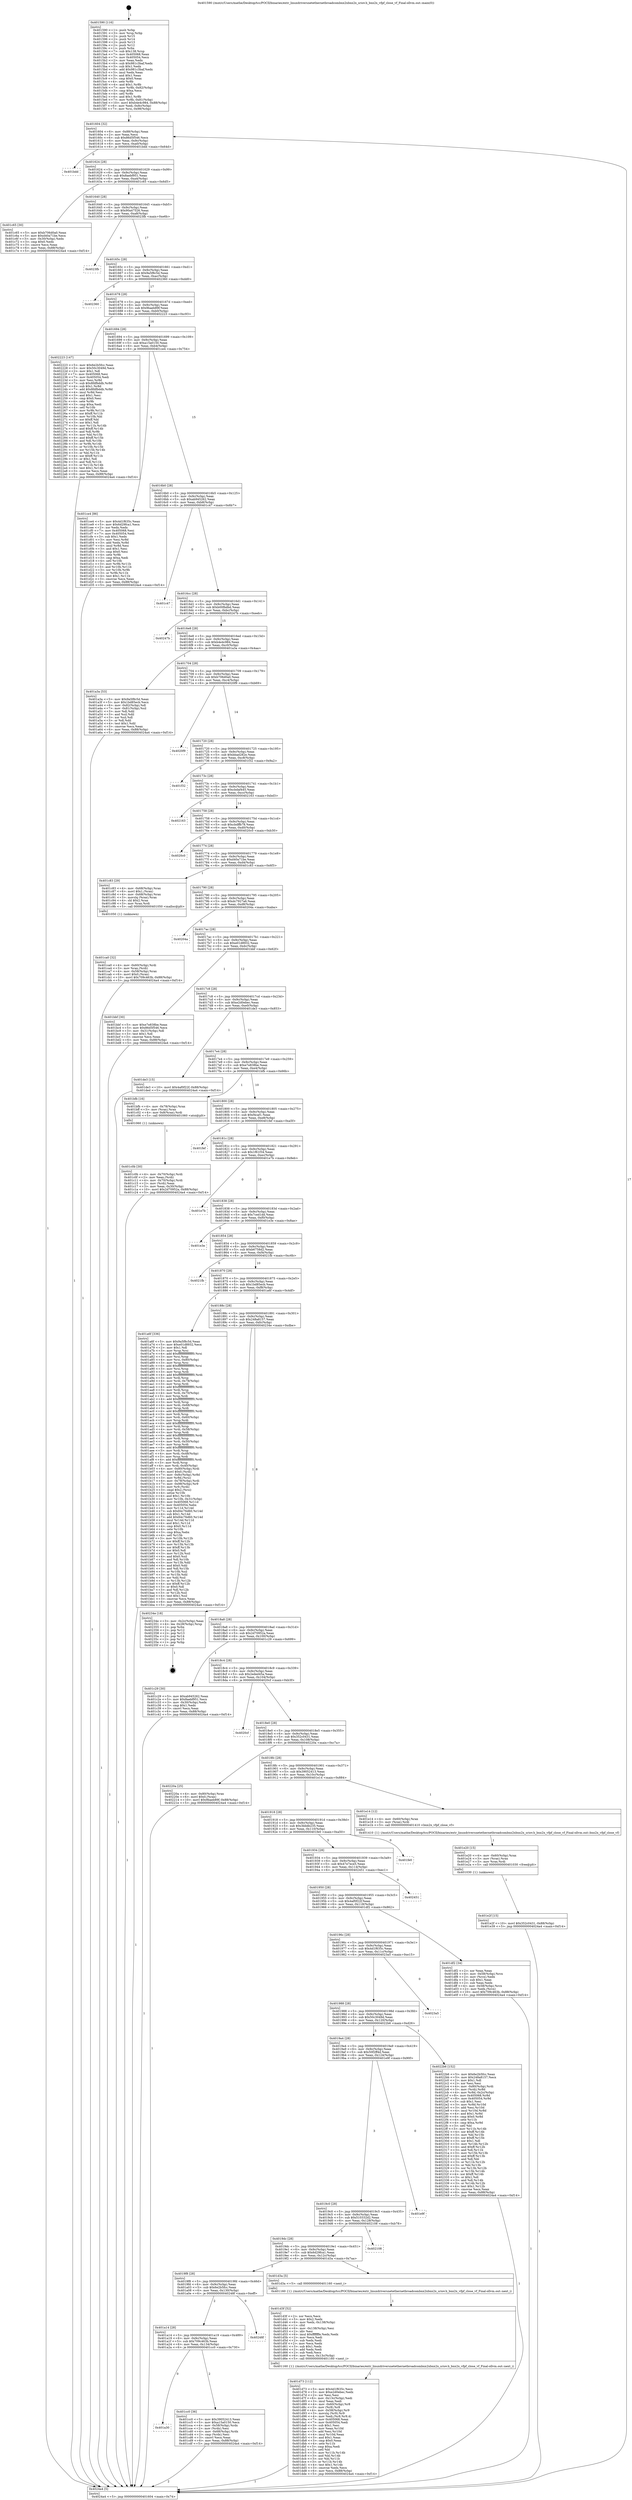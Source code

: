 digraph "0x401590" {
  label = "0x401590 (/mnt/c/Users/mathe/Desktop/tcc/POCII/binaries/extr_linuxdriversnetethernetbroadcombnx2xbnx2x_sriov.h_bnx2x_vfpf_close_vf_Final-ollvm.out::main(0))"
  labelloc = "t"
  node[shape=record]

  Entry [label="",width=0.3,height=0.3,shape=circle,fillcolor=black,style=filled]
  "0x401604" [label="{
     0x401604 [32]\l
     | [instrs]\l
     &nbsp;&nbsp;0x401604 \<+6\>: mov -0x88(%rbp),%eax\l
     &nbsp;&nbsp;0x40160a \<+2\>: mov %eax,%ecx\l
     &nbsp;&nbsp;0x40160c \<+6\>: sub $0x86d5f546,%ecx\l
     &nbsp;&nbsp;0x401612 \<+6\>: mov %eax,-0x9c(%rbp)\l
     &nbsp;&nbsp;0x401618 \<+6\>: mov %ecx,-0xa0(%rbp)\l
     &nbsp;&nbsp;0x40161e \<+6\>: je 0000000000401bdd \<main+0x64d\>\l
  }"]
  "0x401bdd" [label="{
     0x401bdd\l
  }", style=dashed]
  "0x401624" [label="{
     0x401624 [28]\l
     | [instrs]\l
     &nbsp;&nbsp;0x401624 \<+5\>: jmp 0000000000401629 \<main+0x99\>\l
     &nbsp;&nbsp;0x401629 \<+6\>: mov -0x9c(%rbp),%eax\l
     &nbsp;&nbsp;0x40162f \<+5\>: sub $0x8aebf951,%eax\l
     &nbsp;&nbsp;0x401634 \<+6\>: mov %eax,-0xa4(%rbp)\l
     &nbsp;&nbsp;0x40163a \<+6\>: je 0000000000401c65 \<main+0x6d5\>\l
  }"]
  Exit [label="",width=0.3,height=0.3,shape=circle,fillcolor=black,style=filled,peripheries=2]
  "0x401c65" [label="{
     0x401c65 [30]\l
     | [instrs]\l
     &nbsp;&nbsp;0x401c65 \<+5\>: mov $0xb706d0a0,%eax\l
     &nbsp;&nbsp;0x401c6a \<+5\>: mov $0xd40a71be,%ecx\l
     &nbsp;&nbsp;0x401c6f \<+3\>: mov -0x30(%rbp),%edx\l
     &nbsp;&nbsp;0x401c72 \<+3\>: cmp $0x0,%edx\l
     &nbsp;&nbsp;0x401c75 \<+3\>: cmove %ecx,%eax\l
     &nbsp;&nbsp;0x401c78 \<+6\>: mov %eax,-0x88(%rbp)\l
     &nbsp;&nbsp;0x401c7e \<+5\>: jmp 00000000004024a4 \<main+0xf14\>\l
  }"]
  "0x401640" [label="{
     0x401640 [28]\l
     | [instrs]\l
     &nbsp;&nbsp;0x401640 \<+5\>: jmp 0000000000401645 \<main+0xb5\>\l
     &nbsp;&nbsp;0x401645 \<+6\>: mov -0x9c(%rbp),%eax\l
     &nbsp;&nbsp;0x40164b \<+5\>: sub $0x90a47526,%eax\l
     &nbsp;&nbsp;0x401650 \<+6\>: mov %eax,-0xa8(%rbp)\l
     &nbsp;&nbsp;0x401656 \<+6\>: je 00000000004023fb \<main+0xe6b\>\l
  }"]
  "0x401e2f" [label="{
     0x401e2f [15]\l
     | [instrs]\l
     &nbsp;&nbsp;0x401e2f \<+10\>: movl $0x352c0431,-0x88(%rbp)\l
     &nbsp;&nbsp;0x401e39 \<+5\>: jmp 00000000004024a4 \<main+0xf14\>\l
  }"]
  "0x4023fb" [label="{
     0x4023fb\l
  }", style=dashed]
  "0x40165c" [label="{
     0x40165c [28]\l
     | [instrs]\l
     &nbsp;&nbsp;0x40165c \<+5\>: jmp 0000000000401661 \<main+0xd1\>\l
     &nbsp;&nbsp;0x401661 \<+6\>: mov -0x9c(%rbp),%eax\l
     &nbsp;&nbsp;0x401667 \<+5\>: sub $0x9a5f8c5d,%eax\l
     &nbsp;&nbsp;0x40166c \<+6\>: mov %eax,-0xac(%rbp)\l
     &nbsp;&nbsp;0x401672 \<+6\>: je 0000000000402360 \<main+0xdd0\>\l
  }"]
  "0x401e20" [label="{
     0x401e20 [15]\l
     | [instrs]\l
     &nbsp;&nbsp;0x401e20 \<+4\>: mov -0x60(%rbp),%rax\l
     &nbsp;&nbsp;0x401e24 \<+3\>: mov (%rax),%rax\l
     &nbsp;&nbsp;0x401e27 \<+3\>: mov %rax,%rdi\l
     &nbsp;&nbsp;0x401e2a \<+5\>: call 0000000000401030 \<free@plt\>\l
     | [calls]\l
     &nbsp;&nbsp;0x401030 \{1\} (unknown)\l
  }"]
  "0x402360" [label="{
     0x402360\l
  }", style=dashed]
  "0x401678" [label="{
     0x401678 [28]\l
     | [instrs]\l
     &nbsp;&nbsp;0x401678 \<+5\>: jmp 000000000040167d \<main+0xed\>\l
     &nbsp;&nbsp;0x40167d \<+6\>: mov -0x9c(%rbp),%eax\l
     &nbsp;&nbsp;0x401683 \<+5\>: sub $0x9baeb89f,%eax\l
     &nbsp;&nbsp;0x401688 \<+6\>: mov %eax,-0xb0(%rbp)\l
     &nbsp;&nbsp;0x40168e \<+6\>: je 0000000000402223 \<main+0xc93\>\l
  }"]
  "0x401d73" [label="{
     0x401d73 [112]\l
     | [instrs]\l
     &nbsp;&nbsp;0x401d73 \<+5\>: mov $0x4d1f635c,%ecx\l
     &nbsp;&nbsp;0x401d78 \<+5\>: mov $0xe2d0ebec,%edx\l
     &nbsp;&nbsp;0x401d7d \<+2\>: xor %esi,%esi\l
     &nbsp;&nbsp;0x401d7f \<+6\>: mov -0x13c(%rbp),%edi\l
     &nbsp;&nbsp;0x401d85 \<+3\>: imul %eax,%edi\l
     &nbsp;&nbsp;0x401d88 \<+4\>: mov -0x60(%rbp),%r8\l
     &nbsp;&nbsp;0x401d8c \<+3\>: mov (%r8),%r8\l
     &nbsp;&nbsp;0x401d8f \<+4\>: mov -0x58(%rbp),%r9\l
     &nbsp;&nbsp;0x401d93 \<+3\>: movslq (%r9),%r9\l
     &nbsp;&nbsp;0x401d96 \<+4\>: mov %edi,(%r8,%r9,4)\l
     &nbsp;&nbsp;0x401d9a \<+7\>: mov 0x405068,%eax\l
     &nbsp;&nbsp;0x401da1 \<+7\>: mov 0x405054,%edi\l
     &nbsp;&nbsp;0x401da8 \<+3\>: sub $0x1,%esi\l
     &nbsp;&nbsp;0x401dab \<+3\>: mov %eax,%r10d\l
     &nbsp;&nbsp;0x401dae \<+3\>: add %esi,%r10d\l
     &nbsp;&nbsp;0x401db1 \<+4\>: imul %r10d,%eax\l
     &nbsp;&nbsp;0x401db5 \<+3\>: and $0x1,%eax\l
     &nbsp;&nbsp;0x401db8 \<+3\>: cmp $0x0,%eax\l
     &nbsp;&nbsp;0x401dbb \<+4\>: sete %r11b\l
     &nbsp;&nbsp;0x401dbf \<+3\>: cmp $0xa,%edi\l
     &nbsp;&nbsp;0x401dc2 \<+3\>: setl %bl\l
     &nbsp;&nbsp;0x401dc5 \<+3\>: mov %r11b,%r14b\l
     &nbsp;&nbsp;0x401dc8 \<+3\>: and %bl,%r14b\l
     &nbsp;&nbsp;0x401dcb \<+3\>: xor %bl,%r11b\l
     &nbsp;&nbsp;0x401dce \<+3\>: or %r11b,%r14b\l
     &nbsp;&nbsp;0x401dd1 \<+4\>: test $0x1,%r14b\l
     &nbsp;&nbsp;0x401dd5 \<+3\>: cmovne %edx,%ecx\l
     &nbsp;&nbsp;0x401dd8 \<+6\>: mov %ecx,-0x88(%rbp)\l
     &nbsp;&nbsp;0x401dde \<+5\>: jmp 00000000004024a4 \<main+0xf14\>\l
  }"]
  "0x402223" [label="{
     0x402223 [147]\l
     | [instrs]\l
     &nbsp;&nbsp;0x402223 \<+5\>: mov $0x6e2b5fcc,%eax\l
     &nbsp;&nbsp;0x402228 \<+5\>: mov $0x50c3049d,%ecx\l
     &nbsp;&nbsp;0x40222d \<+2\>: mov $0x1,%dl\l
     &nbsp;&nbsp;0x40222f \<+7\>: mov 0x405068,%esi\l
     &nbsp;&nbsp;0x402236 \<+7\>: mov 0x405054,%edi\l
     &nbsp;&nbsp;0x40223d \<+3\>: mov %esi,%r8d\l
     &nbsp;&nbsp;0x402240 \<+7\>: sub $0x8fdfbddb,%r8d\l
     &nbsp;&nbsp;0x402247 \<+4\>: sub $0x1,%r8d\l
     &nbsp;&nbsp;0x40224b \<+7\>: add $0x8fdfbddb,%r8d\l
     &nbsp;&nbsp;0x402252 \<+4\>: imul %r8d,%esi\l
     &nbsp;&nbsp;0x402256 \<+3\>: and $0x1,%esi\l
     &nbsp;&nbsp;0x402259 \<+3\>: cmp $0x0,%esi\l
     &nbsp;&nbsp;0x40225c \<+4\>: sete %r9b\l
     &nbsp;&nbsp;0x402260 \<+3\>: cmp $0xa,%edi\l
     &nbsp;&nbsp;0x402263 \<+4\>: setl %r10b\l
     &nbsp;&nbsp;0x402267 \<+3\>: mov %r9b,%r11b\l
     &nbsp;&nbsp;0x40226a \<+4\>: xor $0xff,%r11b\l
     &nbsp;&nbsp;0x40226e \<+3\>: mov %r10b,%bl\l
     &nbsp;&nbsp;0x402271 \<+3\>: xor $0xff,%bl\l
     &nbsp;&nbsp;0x402274 \<+3\>: xor $0x1,%dl\l
     &nbsp;&nbsp;0x402277 \<+3\>: mov %r11b,%r14b\l
     &nbsp;&nbsp;0x40227a \<+4\>: and $0xff,%r14b\l
     &nbsp;&nbsp;0x40227e \<+3\>: and %dl,%r9b\l
     &nbsp;&nbsp;0x402281 \<+3\>: mov %bl,%r15b\l
     &nbsp;&nbsp;0x402284 \<+4\>: and $0xff,%r15b\l
     &nbsp;&nbsp;0x402288 \<+3\>: and %dl,%r10b\l
     &nbsp;&nbsp;0x40228b \<+3\>: or %r9b,%r14b\l
     &nbsp;&nbsp;0x40228e \<+3\>: or %r10b,%r15b\l
     &nbsp;&nbsp;0x402291 \<+3\>: xor %r15b,%r14b\l
     &nbsp;&nbsp;0x402294 \<+3\>: or %bl,%r11b\l
     &nbsp;&nbsp;0x402297 \<+4\>: xor $0xff,%r11b\l
     &nbsp;&nbsp;0x40229b \<+3\>: or $0x1,%dl\l
     &nbsp;&nbsp;0x40229e \<+3\>: and %dl,%r11b\l
     &nbsp;&nbsp;0x4022a1 \<+3\>: or %r11b,%r14b\l
     &nbsp;&nbsp;0x4022a4 \<+4\>: test $0x1,%r14b\l
     &nbsp;&nbsp;0x4022a8 \<+3\>: cmovne %ecx,%eax\l
     &nbsp;&nbsp;0x4022ab \<+6\>: mov %eax,-0x88(%rbp)\l
     &nbsp;&nbsp;0x4022b1 \<+5\>: jmp 00000000004024a4 \<main+0xf14\>\l
  }"]
  "0x401694" [label="{
     0x401694 [28]\l
     | [instrs]\l
     &nbsp;&nbsp;0x401694 \<+5\>: jmp 0000000000401699 \<main+0x109\>\l
     &nbsp;&nbsp;0x401699 \<+6\>: mov -0x9c(%rbp),%eax\l
     &nbsp;&nbsp;0x40169f \<+5\>: sub $0xa15a0150,%eax\l
     &nbsp;&nbsp;0x4016a4 \<+6\>: mov %eax,-0xb4(%rbp)\l
     &nbsp;&nbsp;0x4016aa \<+6\>: je 0000000000401ce4 \<main+0x754\>\l
  }"]
  "0x401d3f" [label="{
     0x401d3f [52]\l
     | [instrs]\l
     &nbsp;&nbsp;0x401d3f \<+2\>: xor %ecx,%ecx\l
     &nbsp;&nbsp;0x401d41 \<+5\>: mov $0x2,%edx\l
     &nbsp;&nbsp;0x401d46 \<+6\>: mov %edx,-0x138(%rbp)\l
     &nbsp;&nbsp;0x401d4c \<+1\>: cltd\l
     &nbsp;&nbsp;0x401d4d \<+6\>: mov -0x138(%rbp),%esi\l
     &nbsp;&nbsp;0x401d53 \<+2\>: idiv %esi\l
     &nbsp;&nbsp;0x401d55 \<+6\>: imul $0xfffffffe,%edx,%edx\l
     &nbsp;&nbsp;0x401d5b \<+2\>: mov %ecx,%edi\l
     &nbsp;&nbsp;0x401d5d \<+2\>: sub %edx,%edi\l
     &nbsp;&nbsp;0x401d5f \<+2\>: mov %ecx,%edx\l
     &nbsp;&nbsp;0x401d61 \<+3\>: sub $0x1,%edx\l
     &nbsp;&nbsp;0x401d64 \<+2\>: add %edx,%edi\l
     &nbsp;&nbsp;0x401d66 \<+2\>: sub %edi,%ecx\l
     &nbsp;&nbsp;0x401d68 \<+6\>: mov %ecx,-0x13c(%rbp)\l
     &nbsp;&nbsp;0x401d6e \<+5\>: call 0000000000401160 \<next_i\>\l
     | [calls]\l
     &nbsp;&nbsp;0x401160 \{1\} (/mnt/c/Users/mathe/Desktop/tcc/POCII/binaries/extr_linuxdriversnetethernetbroadcombnx2xbnx2x_sriov.h_bnx2x_vfpf_close_vf_Final-ollvm.out::next_i)\l
  }"]
  "0x401ce4" [label="{
     0x401ce4 [86]\l
     | [instrs]\l
     &nbsp;&nbsp;0x401ce4 \<+5\>: mov $0x4d1f635c,%eax\l
     &nbsp;&nbsp;0x401ce9 \<+5\>: mov $0x6d29fca1,%ecx\l
     &nbsp;&nbsp;0x401cee \<+2\>: xor %edx,%edx\l
     &nbsp;&nbsp;0x401cf0 \<+7\>: mov 0x405068,%esi\l
     &nbsp;&nbsp;0x401cf7 \<+7\>: mov 0x405054,%edi\l
     &nbsp;&nbsp;0x401cfe \<+3\>: sub $0x1,%edx\l
     &nbsp;&nbsp;0x401d01 \<+3\>: mov %esi,%r8d\l
     &nbsp;&nbsp;0x401d04 \<+3\>: add %edx,%r8d\l
     &nbsp;&nbsp;0x401d07 \<+4\>: imul %r8d,%esi\l
     &nbsp;&nbsp;0x401d0b \<+3\>: and $0x1,%esi\l
     &nbsp;&nbsp;0x401d0e \<+3\>: cmp $0x0,%esi\l
     &nbsp;&nbsp;0x401d11 \<+4\>: sete %r9b\l
     &nbsp;&nbsp;0x401d15 \<+3\>: cmp $0xa,%edi\l
     &nbsp;&nbsp;0x401d18 \<+4\>: setl %r10b\l
     &nbsp;&nbsp;0x401d1c \<+3\>: mov %r9b,%r11b\l
     &nbsp;&nbsp;0x401d1f \<+3\>: and %r10b,%r11b\l
     &nbsp;&nbsp;0x401d22 \<+3\>: xor %r10b,%r9b\l
     &nbsp;&nbsp;0x401d25 \<+3\>: or %r9b,%r11b\l
     &nbsp;&nbsp;0x401d28 \<+4\>: test $0x1,%r11b\l
     &nbsp;&nbsp;0x401d2c \<+3\>: cmovne %ecx,%eax\l
     &nbsp;&nbsp;0x401d2f \<+6\>: mov %eax,-0x88(%rbp)\l
     &nbsp;&nbsp;0x401d35 \<+5\>: jmp 00000000004024a4 \<main+0xf14\>\l
  }"]
  "0x4016b0" [label="{
     0x4016b0 [28]\l
     | [instrs]\l
     &nbsp;&nbsp;0x4016b0 \<+5\>: jmp 00000000004016b5 \<main+0x125\>\l
     &nbsp;&nbsp;0x4016b5 \<+6\>: mov -0x9c(%rbp),%eax\l
     &nbsp;&nbsp;0x4016bb \<+5\>: sub $0xab945262,%eax\l
     &nbsp;&nbsp;0x4016c0 \<+6\>: mov %eax,-0xb8(%rbp)\l
     &nbsp;&nbsp;0x4016c6 \<+6\>: je 0000000000401c47 \<main+0x6b7\>\l
  }"]
  "0x401a30" [label="{
     0x401a30\l
  }", style=dashed]
  "0x401c47" [label="{
     0x401c47\l
  }", style=dashed]
  "0x4016cc" [label="{
     0x4016cc [28]\l
     | [instrs]\l
     &nbsp;&nbsp;0x4016cc \<+5\>: jmp 00000000004016d1 \<main+0x141\>\l
     &nbsp;&nbsp;0x4016d1 \<+6\>: mov -0x9c(%rbp),%eax\l
     &nbsp;&nbsp;0x4016d7 \<+5\>: sub $0xb00fbdbd,%eax\l
     &nbsp;&nbsp;0x4016dc \<+6\>: mov %eax,-0xbc(%rbp)\l
     &nbsp;&nbsp;0x4016e2 \<+6\>: je 000000000040247b \<main+0xeeb\>\l
  }"]
  "0x401cc0" [label="{
     0x401cc0 [36]\l
     | [instrs]\l
     &nbsp;&nbsp;0x401cc0 \<+5\>: mov $0x39052413,%eax\l
     &nbsp;&nbsp;0x401cc5 \<+5\>: mov $0xa15a0150,%ecx\l
     &nbsp;&nbsp;0x401cca \<+4\>: mov -0x58(%rbp),%rdx\l
     &nbsp;&nbsp;0x401cce \<+2\>: mov (%rdx),%esi\l
     &nbsp;&nbsp;0x401cd0 \<+4\>: mov -0x68(%rbp),%rdx\l
     &nbsp;&nbsp;0x401cd4 \<+2\>: cmp (%rdx),%esi\l
     &nbsp;&nbsp;0x401cd6 \<+3\>: cmovl %ecx,%eax\l
     &nbsp;&nbsp;0x401cd9 \<+6\>: mov %eax,-0x88(%rbp)\l
     &nbsp;&nbsp;0x401cdf \<+5\>: jmp 00000000004024a4 \<main+0xf14\>\l
  }"]
  "0x40247b" [label="{
     0x40247b\l
  }", style=dashed]
  "0x4016e8" [label="{
     0x4016e8 [28]\l
     | [instrs]\l
     &nbsp;&nbsp;0x4016e8 \<+5\>: jmp 00000000004016ed \<main+0x15d\>\l
     &nbsp;&nbsp;0x4016ed \<+6\>: mov -0x9c(%rbp),%eax\l
     &nbsp;&nbsp;0x4016f3 \<+5\>: sub $0xb4e4c984,%eax\l
     &nbsp;&nbsp;0x4016f8 \<+6\>: mov %eax,-0xc0(%rbp)\l
     &nbsp;&nbsp;0x4016fe \<+6\>: je 0000000000401a3a \<main+0x4aa\>\l
  }"]
  "0x401a14" [label="{
     0x401a14 [28]\l
     | [instrs]\l
     &nbsp;&nbsp;0x401a14 \<+5\>: jmp 0000000000401a19 \<main+0x489\>\l
     &nbsp;&nbsp;0x401a19 \<+6\>: mov -0x9c(%rbp),%eax\l
     &nbsp;&nbsp;0x401a1f \<+5\>: sub $0x709c463b,%eax\l
     &nbsp;&nbsp;0x401a24 \<+6\>: mov %eax,-0x134(%rbp)\l
     &nbsp;&nbsp;0x401a2a \<+6\>: je 0000000000401cc0 \<main+0x730\>\l
  }"]
  "0x401a3a" [label="{
     0x401a3a [53]\l
     | [instrs]\l
     &nbsp;&nbsp;0x401a3a \<+5\>: mov $0x9a5f8c5d,%eax\l
     &nbsp;&nbsp;0x401a3f \<+5\>: mov $0x1bd85ecb,%ecx\l
     &nbsp;&nbsp;0x401a44 \<+6\>: mov -0x82(%rbp),%dl\l
     &nbsp;&nbsp;0x401a4a \<+7\>: mov -0x81(%rbp),%sil\l
     &nbsp;&nbsp;0x401a51 \<+3\>: mov %dl,%dil\l
     &nbsp;&nbsp;0x401a54 \<+3\>: and %sil,%dil\l
     &nbsp;&nbsp;0x401a57 \<+3\>: xor %sil,%dl\l
     &nbsp;&nbsp;0x401a5a \<+3\>: or %dl,%dil\l
     &nbsp;&nbsp;0x401a5d \<+4\>: test $0x1,%dil\l
     &nbsp;&nbsp;0x401a61 \<+3\>: cmovne %ecx,%eax\l
     &nbsp;&nbsp;0x401a64 \<+6\>: mov %eax,-0x88(%rbp)\l
     &nbsp;&nbsp;0x401a6a \<+5\>: jmp 00000000004024a4 \<main+0xf14\>\l
  }"]
  "0x401704" [label="{
     0x401704 [28]\l
     | [instrs]\l
     &nbsp;&nbsp;0x401704 \<+5\>: jmp 0000000000401709 \<main+0x179\>\l
     &nbsp;&nbsp;0x401709 \<+6\>: mov -0x9c(%rbp),%eax\l
     &nbsp;&nbsp;0x40170f \<+5\>: sub $0xb706d0a0,%eax\l
     &nbsp;&nbsp;0x401714 \<+6\>: mov %eax,-0xc4(%rbp)\l
     &nbsp;&nbsp;0x40171a \<+6\>: je 00000000004020f9 \<main+0xb69\>\l
  }"]
  "0x4024a4" [label="{
     0x4024a4 [5]\l
     | [instrs]\l
     &nbsp;&nbsp;0x4024a4 \<+5\>: jmp 0000000000401604 \<main+0x74\>\l
  }"]
  "0x401590" [label="{
     0x401590 [116]\l
     | [instrs]\l
     &nbsp;&nbsp;0x401590 \<+1\>: push %rbp\l
     &nbsp;&nbsp;0x401591 \<+3\>: mov %rsp,%rbp\l
     &nbsp;&nbsp;0x401594 \<+2\>: push %r15\l
     &nbsp;&nbsp;0x401596 \<+2\>: push %r14\l
     &nbsp;&nbsp;0x401598 \<+2\>: push %r13\l
     &nbsp;&nbsp;0x40159a \<+2\>: push %r12\l
     &nbsp;&nbsp;0x40159c \<+1\>: push %rbx\l
     &nbsp;&nbsp;0x40159d \<+7\>: sub $0x138,%rsp\l
     &nbsp;&nbsp;0x4015a4 \<+7\>: mov 0x405068,%eax\l
     &nbsp;&nbsp;0x4015ab \<+7\>: mov 0x405054,%ecx\l
     &nbsp;&nbsp;0x4015b2 \<+2\>: mov %eax,%edx\l
     &nbsp;&nbsp;0x4015b4 \<+6\>: sub $0x981c3baf,%edx\l
     &nbsp;&nbsp;0x4015ba \<+3\>: sub $0x1,%edx\l
     &nbsp;&nbsp;0x4015bd \<+6\>: add $0x981c3baf,%edx\l
     &nbsp;&nbsp;0x4015c3 \<+3\>: imul %edx,%eax\l
     &nbsp;&nbsp;0x4015c6 \<+3\>: and $0x1,%eax\l
     &nbsp;&nbsp;0x4015c9 \<+3\>: cmp $0x0,%eax\l
     &nbsp;&nbsp;0x4015cc \<+4\>: sete %r8b\l
     &nbsp;&nbsp;0x4015d0 \<+4\>: and $0x1,%r8b\l
     &nbsp;&nbsp;0x4015d4 \<+7\>: mov %r8b,-0x82(%rbp)\l
     &nbsp;&nbsp;0x4015db \<+3\>: cmp $0xa,%ecx\l
     &nbsp;&nbsp;0x4015de \<+4\>: setl %r8b\l
     &nbsp;&nbsp;0x4015e2 \<+4\>: and $0x1,%r8b\l
     &nbsp;&nbsp;0x4015e6 \<+7\>: mov %r8b,-0x81(%rbp)\l
     &nbsp;&nbsp;0x4015ed \<+10\>: movl $0xb4e4c984,-0x88(%rbp)\l
     &nbsp;&nbsp;0x4015f7 \<+6\>: mov %edi,-0x8c(%rbp)\l
     &nbsp;&nbsp;0x4015fd \<+7\>: mov %rsi,-0x98(%rbp)\l
  }"]
  "0x40248f" [label="{
     0x40248f\l
  }", style=dashed]
  "0x4020f9" [label="{
     0x4020f9\l
  }", style=dashed]
  "0x401720" [label="{
     0x401720 [28]\l
     | [instrs]\l
     &nbsp;&nbsp;0x401720 \<+5\>: jmp 0000000000401725 \<main+0x195\>\l
     &nbsp;&nbsp;0x401725 \<+6\>: mov -0x9c(%rbp),%eax\l
     &nbsp;&nbsp;0x40172b \<+5\>: sub $0xbbad282e,%eax\l
     &nbsp;&nbsp;0x401730 \<+6\>: mov %eax,-0xc8(%rbp)\l
     &nbsp;&nbsp;0x401736 \<+6\>: je 0000000000401f32 \<main+0x9a2\>\l
  }"]
  "0x4019f8" [label="{
     0x4019f8 [28]\l
     | [instrs]\l
     &nbsp;&nbsp;0x4019f8 \<+5\>: jmp 00000000004019fd \<main+0x46d\>\l
     &nbsp;&nbsp;0x4019fd \<+6\>: mov -0x9c(%rbp),%eax\l
     &nbsp;&nbsp;0x401a03 \<+5\>: sub $0x6e2b5fcc,%eax\l
     &nbsp;&nbsp;0x401a08 \<+6\>: mov %eax,-0x130(%rbp)\l
     &nbsp;&nbsp;0x401a0e \<+6\>: je 000000000040248f \<main+0xeff\>\l
  }"]
  "0x401f32" [label="{
     0x401f32\l
  }", style=dashed]
  "0x40173c" [label="{
     0x40173c [28]\l
     | [instrs]\l
     &nbsp;&nbsp;0x40173c \<+5\>: jmp 0000000000401741 \<main+0x1b1\>\l
     &nbsp;&nbsp;0x401741 \<+6\>: mov -0x9c(%rbp),%eax\l
     &nbsp;&nbsp;0x401747 \<+5\>: sub $0xcbdaf445,%eax\l
     &nbsp;&nbsp;0x40174c \<+6\>: mov %eax,-0xcc(%rbp)\l
     &nbsp;&nbsp;0x401752 \<+6\>: je 0000000000402163 \<main+0xbd3\>\l
  }"]
  "0x401d3a" [label="{
     0x401d3a [5]\l
     | [instrs]\l
     &nbsp;&nbsp;0x401d3a \<+5\>: call 0000000000401160 \<next_i\>\l
     | [calls]\l
     &nbsp;&nbsp;0x401160 \{1\} (/mnt/c/Users/mathe/Desktop/tcc/POCII/binaries/extr_linuxdriversnetethernetbroadcombnx2xbnx2x_sriov.h_bnx2x_vfpf_close_vf_Final-ollvm.out::next_i)\l
  }"]
  "0x402163" [label="{
     0x402163\l
  }", style=dashed]
  "0x401758" [label="{
     0x401758 [28]\l
     | [instrs]\l
     &nbsp;&nbsp;0x401758 \<+5\>: jmp 000000000040175d \<main+0x1cd\>\l
     &nbsp;&nbsp;0x40175d \<+6\>: mov -0x9c(%rbp),%eax\l
     &nbsp;&nbsp;0x401763 \<+5\>: sub $0xcbdffb78,%eax\l
     &nbsp;&nbsp;0x401768 \<+6\>: mov %eax,-0xd0(%rbp)\l
     &nbsp;&nbsp;0x40176e \<+6\>: je 00000000004020c0 \<main+0xb30\>\l
  }"]
  "0x4019dc" [label="{
     0x4019dc [28]\l
     | [instrs]\l
     &nbsp;&nbsp;0x4019dc \<+5\>: jmp 00000000004019e1 \<main+0x451\>\l
     &nbsp;&nbsp;0x4019e1 \<+6\>: mov -0x9c(%rbp),%eax\l
     &nbsp;&nbsp;0x4019e7 \<+5\>: sub $0x6d29fca1,%eax\l
     &nbsp;&nbsp;0x4019ec \<+6\>: mov %eax,-0x12c(%rbp)\l
     &nbsp;&nbsp;0x4019f2 \<+6\>: je 0000000000401d3a \<main+0x7aa\>\l
  }"]
  "0x4020c0" [label="{
     0x4020c0\l
  }", style=dashed]
  "0x401774" [label="{
     0x401774 [28]\l
     | [instrs]\l
     &nbsp;&nbsp;0x401774 \<+5\>: jmp 0000000000401779 \<main+0x1e9\>\l
     &nbsp;&nbsp;0x401779 \<+6\>: mov -0x9c(%rbp),%eax\l
     &nbsp;&nbsp;0x40177f \<+5\>: sub $0xd40a71be,%eax\l
     &nbsp;&nbsp;0x401784 \<+6\>: mov %eax,-0xd4(%rbp)\l
     &nbsp;&nbsp;0x40178a \<+6\>: je 0000000000401c83 \<main+0x6f3\>\l
  }"]
  "0x402108" [label="{
     0x402108\l
  }", style=dashed]
  "0x401c83" [label="{
     0x401c83 [29]\l
     | [instrs]\l
     &nbsp;&nbsp;0x401c83 \<+4\>: mov -0x68(%rbp),%rax\l
     &nbsp;&nbsp;0x401c87 \<+6\>: movl $0x1,(%rax)\l
     &nbsp;&nbsp;0x401c8d \<+4\>: mov -0x68(%rbp),%rax\l
     &nbsp;&nbsp;0x401c91 \<+3\>: movslq (%rax),%rax\l
     &nbsp;&nbsp;0x401c94 \<+4\>: shl $0x2,%rax\l
     &nbsp;&nbsp;0x401c98 \<+3\>: mov %rax,%rdi\l
     &nbsp;&nbsp;0x401c9b \<+5\>: call 0000000000401050 \<malloc@plt\>\l
     | [calls]\l
     &nbsp;&nbsp;0x401050 \{1\} (unknown)\l
  }"]
  "0x401790" [label="{
     0x401790 [28]\l
     | [instrs]\l
     &nbsp;&nbsp;0x401790 \<+5\>: jmp 0000000000401795 \<main+0x205\>\l
     &nbsp;&nbsp;0x401795 \<+6\>: mov -0x9c(%rbp),%eax\l
     &nbsp;&nbsp;0x40179b \<+5\>: sub $0xdc7927a6,%eax\l
     &nbsp;&nbsp;0x4017a0 \<+6\>: mov %eax,-0xd8(%rbp)\l
     &nbsp;&nbsp;0x4017a6 \<+6\>: je 000000000040204a \<main+0xaba\>\l
  }"]
  "0x4019c0" [label="{
     0x4019c0 [28]\l
     | [instrs]\l
     &nbsp;&nbsp;0x4019c0 \<+5\>: jmp 00000000004019c5 \<main+0x435\>\l
     &nbsp;&nbsp;0x4019c5 \<+6\>: mov -0x9c(%rbp),%eax\l
     &nbsp;&nbsp;0x4019cb \<+5\>: sub $0x510332d2,%eax\l
     &nbsp;&nbsp;0x4019d0 \<+6\>: mov %eax,-0x128(%rbp)\l
     &nbsp;&nbsp;0x4019d6 \<+6\>: je 0000000000402108 \<main+0xb78\>\l
  }"]
  "0x40204a" [label="{
     0x40204a\l
  }", style=dashed]
  "0x4017ac" [label="{
     0x4017ac [28]\l
     | [instrs]\l
     &nbsp;&nbsp;0x4017ac \<+5\>: jmp 00000000004017b1 \<main+0x221\>\l
     &nbsp;&nbsp;0x4017b1 \<+6\>: mov -0x9c(%rbp),%eax\l
     &nbsp;&nbsp;0x4017b7 \<+5\>: sub $0xe01d8932,%eax\l
     &nbsp;&nbsp;0x4017bc \<+6\>: mov %eax,-0xdc(%rbp)\l
     &nbsp;&nbsp;0x4017c2 \<+6\>: je 0000000000401bbf \<main+0x62f\>\l
  }"]
  "0x401e9f" [label="{
     0x401e9f\l
  }", style=dashed]
  "0x401bbf" [label="{
     0x401bbf [30]\l
     | [instrs]\l
     &nbsp;&nbsp;0x401bbf \<+5\>: mov $0xe7e838be,%eax\l
     &nbsp;&nbsp;0x401bc4 \<+5\>: mov $0x86d5f546,%ecx\l
     &nbsp;&nbsp;0x401bc9 \<+3\>: mov -0x31(%rbp),%dl\l
     &nbsp;&nbsp;0x401bcc \<+3\>: test $0x1,%dl\l
     &nbsp;&nbsp;0x401bcf \<+3\>: cmovne %ecx,%eax\l
     &nbsp;&nbsp;0x401bd2 \<+6\>: mov %eax,-0x88(%rbp)\l
     &nbsp;&nbsp;0x401bd8 \<+5\>: jmp 00000000004024a4 \<main+0xf14\>\l
  }"]
  "0x4017c8" [label="{
     0x4017c8 [28]\l
     | [instrs]\l
     &nbsp;&nbsp;0x4017c8 \<+5\>: jmp 00000000004017cd \<main+0x23d\>\l
     &nbsp;&nbsp;0x4017cd \<+6\>: mov -0x9c(%rbp),%eax\l
     &nbsp;&nbsp;0x4017d3 \<+5\>: sub $0xe2d0ebec,%eax\l
     &nbsp;&nbsp;0x4017d8 \<+6\>: mov %eax,-0xe0(%rbp)\l
     &nbsp;&nbsp;0x4017de \<+6\>: je 0000000000401de3 \<main+0x853\>\l
  }"]
  "0x4019a4" [label="{
     0x4019a4 [28]\l
     | [instrs]\l
     &nbsp;&nbsp;0x4019a4 \<+5\>: jmp 00000000004019a9 \<main+0x419\>\l
     &nbsp;&nbsp;0x4019a9 \<+6\>: mov -0x9c(%rbp),%eax\l
     &nbsp;&nbsp;0x4019af \<+5\>: sub $0x50f2ff4d,%eax\l
     &nbsp;&nbsp;0x4019b4 \<+6\>: mov %eax,-0x124(%rbp)\l
     &nbsp;&nbsp;0x4019ba \<+6\>: je 0000000000401e9f \<main+0x90f\>\l
  }"]
  "0x401de3" [label="{
     0x401de3 [15]\l
     | [instrs]\l
     &nbsp;&nbsp;0x401de3 \<+10\>: movl $0x4af0f22f,-0x88(%rbp)\l
     &nbsp;&nbsp;0x401ded \<+5\>: jmp 00000000004024a4 \<main+0xf14\>\l
  }"]
  "0x4017e4" [label="{
     0x4017e4 [28]\l
     | [instrs]\l
     &nbsp;&nbsp;0x4017e4 \<+5\>: jmp 00000000004017e9 \<main+0x259\>\l
     &nbsp;&nbsp;0x4017e9 \<+6\>: mov -0x9c(%rbp),%eax\l
     &nbsp;&nbsp;0x4017ef \<+5\>: sub $0xe7e838be,%eax\l
     &nbsp;&nbsp;0x4017f4 \<+6\>: mov %eax,-0xe4(%rbp)\l
     &nbsp;&nbsp;0x4017fa \<+6\>: je 0000000000401bfb \<main+0x66b\>\l
  }"]
  "0x4022b6" [label="{
     0x4022b6 [152]\l
     | [instrs]\l
     &nbsp;&nbsp;0x4022b6 \<+5\>: mov $0x6e2b5fcc,%eax\l
     &nbsp;&nbsp;0x4022bb \<+5\>: mov $0x248a8157,%ecx\l
     &nbsp;&nbsp;0x4022c0 \<+2\>: mov $0x1,%dl\l
     &nbsp;&nbsp;0x4022c2 \<+2\>: xor %esi,%esi\l
     &nbsp;&nbsp;0x4022c4 \<+4\>: mov -0x80(%rbp),%rdi\l
     &nbsp;&nbsp;0x4022c8 \<+3\>: mov (%rdi),%r8d\l
     &nbsp;&nbsp;0x4022cb \<+4\>: mov %r8d,-0x2c(%rbp)\l
     &nbsp;&nbsp;0x4022cf \<+8\>: mov 0x405068,%r8d\l
     &nbsp;&nbsp;0x4022d7 \<+8\>: mov 0x405054,%r9d\l
     &nbsp;&nbsp;0x4022df \<+3\>: sub $0x1,%esi\l
     &nbsp;&nbsp;0x4022e2 \<+3\>: mov %r8d,%r10d\l
     &nbsp;&nbsp;0x4022e5 \<+3\>: add %esi,%r10d\l
     &nbsp;&nbsp;0x4022e8 \<+4\>: imul %r10d,%r8d\l
     &nbsp;&nbsp;0x4022ec \<+4\>: and $0x1,%r8d\l
     &nbsp;&nbsp;0x4022f0 \<+4\>: cmp $0x0,%r8d\l
     &nbsp;&nbsp;0x4022f4 \<+4\>: sete %r11b\l
     &nbsp;&nbsp;0x4022f8 \<+4\>: cmp $0xa,%r9d\l
     &nbsp;&nbsp;0x4022fc \<+3\>: setl %bl\l
     &nbsp;&nbsp;0x4022ff \<+3\>: mov %r11b,%r14b\l
     &nbsp;&nbsp;0x402302 \<+4\>: xor $0xff,%r14b\l
     &nbsp;&nbsp;0x402306 \<+3\>: mov %bl,%r15b\l
     &nbsp;&nbsp;0x402309 \<+4\>: xor $0xff,%r15b\l
     &nbsp;&nbsp;0x40230d \<+3\>: xor $0x1,%dl\l
     &nbsp;&nbsp;0x402310 \<+3\>: mov %r14b,%r12b\l
     &nbsp;&nbsp;0x402313 \<+4\>: and $0xff,%r12b\l
     &nbsp;&nbsp;0x402317 \<+3\>: and %dl,%r11b\l
     &nbsp;&nbsp;0x40231a \<+3\>: mov %r15b,%r13b\l
     &nbsp;&nbsp;0x40231d \<+4\>: and $0xff,%r13b\l
     &nbsp;&nbsp;0x402321 \<+2\>: and %dl,%bl\l
     &nbsp;&nbsp;0x402323 \<+3\>: or %r11b,%r12b\l
     &nbsp;&nbsp;0x402326 \<+3\>: or %bl,%r13b\l
     &nbsp;&nbsp;0x402329 \<+3\>: xor %r13b,%r12b\l
     &nbsp;&nbsp;0x40232c \<+3\>: or %r15b,%r14b\l
     &nbsp;&nbsp;0x40232f \<+4\>: xor $0xff,%r14b\l
     &nbsp;&nbsp;0x402333 \<+3\>: or $0x1,%dl\l
     &nbsp;&nbsp;0x402336 \<+3\>: and %dl,%r14b\l
     &nbsp;&nbsp;0x402339 \<+3\>: or %r14b,%r12b\l
     &nbsp;&nbsp;0x40233c \<+4\>: test $0x1,%r12b\l
     &nbsp;&nbsp;0x402340 \<+3\>: cmovne %ecx,%eax\l
     &nbsp;&nbsp;0x402343 \<+6\>: mov %eax,-0x88(%rbp)\l
     &nbsp;&nbsp;0x402349 \<+5\>: jmp 00000000004024a4 \<main+0xf14\>\l
  }"]
  "0x401bfb" [label="{
     0x401bfb [16]\l
     | [instrs]\l
     &nbsp;&nbsp;0x401bfb \<+4\>: mov -0x78(%rbp),%rax\l
     &nbsp;&nbsp;0x401bff \<+3\>: mov (%rax),%rax\l
     &nbsp;&nbsp;0x401c02 \<+4\>: mov 0x8(%rax),%rdi\l
     &nbsp;&nbsp;0x401c06 \<+5\>: call 0000000000401060 \<atoi@plt\>\l
     | [calls]\l
     &nbsp;&nbsp;0x401060 \{1\} (unknown)\l
  }"]
  "0x401800" [label="{
     0x401800 [28]\l
     | [instrs]\l
     &nbsp;&nbsp;0x401800 \<+5\>: jmp 0000000000401805 \<main+0x275\>\l
     &nbsp;&nbsp;0x401805 \<+6\>: mov -0x9c(%rbp),%eax\l
     &nbsp;&nbsp;0x40180b \<+5\>: sub $0xf4caf1,%eax\l
     &nbsp;&nbsp;0x401810 \<+6\>: mov %eax,-0xe8(%rbp)\l
     &nbsp;&nbsp;0x401816 \<+6\>: je 0000000000401fef \<main+0xa5f\>\l
  }"]
  "0x401988" [label="{
     0x401988 [28]\l
     | [instrs]\l
     &nbsp;&nbsp;0x401988 \<+5\>: jmp 000000000040198d \<main+0x3fd\>\l
     &nbsp;&nbsp;0x40198d \<+6\>: mov -0x9c(%rbp),%eax\l
     &nbsp;&nbsp;0x401993 \<+5\>: sub $0x50c3049d,%eax\l
     &nbsp;&nbsp;0x401998 \<+6\>: mov %eax,-0x120(%rbp)\l
     &nbsp;&nbsp;0x40199e \<+6\>: je 00000000004022b6 \<main+0xd26\>\l
  }"]
  "0x401fef" [label="{
     0x401fef\l
  }", style=dashed]
  "0x40181c" [label="{
     0x40181c [28]\l
     | [instrs]\l
     &nbsp;&nbsp;0x40181c \<+5\>: jmp 0000000000401821 \<main+0x291\>\l
     &nbsp;&nbsp;0x401821 \<+6\>: mov -0x9c(%rbp),%eax\l
     &nbsp;&nbsp;0x401827 \<+5\>: sub $0x1f61f34,%eax\l
     &nbsp;&nbsp;0x40182c \<+6\>: mov %eax,-0xec(%rbp)\l
     &nbsp;&nbsp;0x401832 \<+6\>: je 0000000000401e7b \<main+0x8eb\>\l
  }"]
  "0x4023a5" [label="{
     0x4023a5\l
  }", style=dashed]
  "0x401e7b" [label="{
     0x401e7b\l
  }", style=dashed]
  "0x401838" [label="{
     0x401838 [28]\l
     | [instrs]\l
     &nbsp;&nbsp;0x401838 \<+5\>: jmp 000000000040183d \<main+0x2ad\>\l
     &nbsp;&nbsp;0x40183d \<+6\>: mov -0x9c(%rbp),%eax\l
     &nbsp;&nbsp;0x401843 \<+5\>: sub $0x7ced1dd,%eax\l
     &nbsp;&nbsp;0x401848 \<+6\>: mov %eax,-0xf0(%rbp)\l
     &nbsp;&nbsp;0x40184e \<+6\>: je 0000000000401e3e \<main+0x8ae\>\l
  }"]
  "0x40196c" [label="{
     0x40196c [28]\l
     | [instrs]\l
     &nbsp;&nbsp;0x40196c \<+5\>: jmp 0000000000401971 \<main+0x3e1\>\l
     &nbsp;&nbsp;0x401971 \<+6\>: mov -0x9c(%rbp),%eax\l
     &nbsp;&nbsp;0x401977 \<+5\>: sub $0x4d1f635c,%eax\l
     &nbsp;&nbsp;0x40197c \<+6\>: mov %eax,-0x11c(%rbp)\l
     &nbsp;&nbsp;0x401982 \<+6\>: je 00000000004023a5 \<main+0xe15\>\l
  }"]
  "0x401e3e" [label="{
     0x401e3e\l
  }", style=dashed]
  "0x401854" [label="{
     0x401854 [28]\l
     | [instrs]\l
     &nbsp;&nbsp;0x401854 \<+5\>: jmp 0000000000401859 \<main+0x2c9\>\l
     &nbsp;&nbsp;0x401859 \<+6\>: mov -0x9c(%rbp),%eax\l
     &nbsp;&nbsp;0x40185f \<+5\>: sub $0xb6758d2,%eax\l
     &nbsp;&nbsp;0x401864 \<+6\>: mov %eax,-0xf4(%rbp)\l
     &nbsp;&nbsp;0x40186a \<+6\>: je 00000000004021fb \<main+0xc6b\>\l
  }"]
  "0x401df2" [label="{
     0x401df2 [34]\l
     | [instrs]\l
     &nbsp;&nbsp;0x401df2 \<+2\>: xor %eax,%eax\l
     &nbsp;&nbsp;0x401df4 \<+4\>: mov -0x58(%rbp),%rcx\l
     &nbsp;&nbsp;0x401df8 \<+2\>: mov (%rcx),%edx\l
     &nbsp;&nbsp;0x401dfa \<+3\>: sub $0x1,%eax\l
     &nbsp;&nbsp;0x401dfd \<+2\>: sub %eax,%edx\l
     &nbsp;&nbsp;0x401dff \<+4\>: mov -0x58(%rbp),%rcx\l
     &nbsp;&nbsp;0x401e03 \<+2\>: mov %edx,(%rcx)\l
     &nbsp;&nbsp;0x401e05 \<+10\>: movl $0x709c463b,-0x88(%rbp)\l
     &nbsp;&nbsp;0x401e0f \<+5\>: jmp 00000000004024a4 \<main+0xf14\>\l
  }"]
  "0x4021fb" [label="{
     0x4021fb\l
  }", style=dashed]
  "0x401870" [label="{
     0x401870 [28]\l
     | [instrs]\l
     &nbsp;&nbsp;0x401870 \<+5\>: jmp 0000000000401875 \<main+0x2e5\>\l
     &nbsp;&nbsp;0x401875 \<+6\>: mov -0x9c(%rbp),%eax\l
     &nbsp;&nbsp;0x40187b \<+5\>: sub $0x1bd85ecb,%eax\l
     &nbsp;&nbsp;0x401880 \<+6\>: mov %eax,-0xf8(%rbp)\l
     &nbsp;&nbsp;0x401886 \<+6\>: je 0000000000401a6f \<main+0x4df\>\l
  }"]
  "0x401950" [label="{
     0x401950 [28]\l
     | [instrs]\l
     &nbsp;&nbsp;0x401950 \<+5\>: jmp 0000000000401955 \<main+0x3c5\>\l
     &nbsp;&nbsp;0x401955 \<+6\>: mov -0x9c(%rbp),%eax\l
     &nbsp;&nbsp;0x40195b \<+5\>: sub $0x4af0f22f,%eax\l
     &nbsp;&nbsp;0x401960 \<+6\>: mov %eax,-0x118(%rbp)\l
     &nbsp;&nbsp;0x401966 \<+6\>: je 0000000000401df2 \<main+0x862\>\l
  }"]
  "0x401a6f" [label="{
     0x401a6f [336]\l
     | [instrs]\l
     &nbsp;&nbsp;0x401a6f \<+5\>: mov $0x9a5f8c5d,%eax\l
     &nbsp;&nbsp;0x401a74 \<+5\>: mov $0xe01d8932,%ecx\l
     &nbsp;&nbsp;0x401a79 \<+2\>: mov $0x1,%dl\l
     &nbsp;&nbsp;0x401a7b \<+3\>: mov %rsp,%rsi\l
     &nbsp;&nbsp;0x401a7e \<+4\>: add $0xfffffffffffffff0,%rsi\l
     &nbsp;&nbsp;0x401a82 \<+3\>: mov %rsi,%rsp\l
     &nbsp;&nbsp;0x401a85 \<+4\>: mov %rsi,-0x80(%rbp)\l
     &nbsp;&nbsp;0x401a89 \<+3\>: mov %rsp,%rsi\l
     &nbsp;&nbsp;0x401a8c \<+4\>: add $0xfffffffffffffff0,%rsi\l
     &nbsp;&nbsp;0x401a90 \<+3\>: mov %rsi,%rsp\l
     &nbsp;&nbsp;0x401a93 \<+3\>: mov %rsp,%rdi\l
     &nbsp;&nbsp;0x401a96 \<+4\>: add $0xfffffffffffffff0,%rdi\l
     &nbsp;&nbsp;0x401a9a \<+3\>: mov %rdi,%rsp\l
     &nbsp;&nbsp;0x401a9d \<+4\>: mov %rdi,-0x78(%rbp)\l
     &nbsp;&nbsp;0x401aa1 \<+3\>: mov %rsp,%rdi\l
     &nbsp;&nbsp;0x401aa4 \<+4\>: add $0xfffffffffffffff0,%rdi\l
     &nbsp;&nbsp;0x401aa8 \<+3\>: mov %rdi,%rsp\l
     &nbsp;&nbsp;0x401aab \<+4\>: mov %rdi,-0x70(%rbp)\l
     &nbsp;&nbsp;0x401aaf \<+3\>: mov %rsp,%rdi\l
     &nbsp;&nbsp;0x401ab2 \<+4\>: add $0xfffffffffffffff0,%rdi\l
     &nbsp;&nbsp;0x401ab6 \<+3\>: mov %rdi,%rsp\l
     &nbsp;&nbsp;0x401ab9 \<+4\>: mov %rdi,-0x68(%rbp)\l
     &nbsp;&nbsp;0x401abd \<+3\>: mov %rsp,%rdi\l
     &nbsp;&nbsp;0x401ac0 \<+4\>: add $0xfffffffffffffff0,%rdi\l
     &nbsp;&nbsp;0x401ac4 \<+3\>: mov %rdi,%rsp\l
     &nbsp;&nbsp;0x401ac7 \<+4\>: mov %rdi,-0x60(%rbp)\l
     &nbsp;&nbsp;0x401acb \<+3\>: mov %rsp,%rdi\l
     &nbsp;&nbsp;0x401ace \<+4\>: add $0xfffffffffffffff0,%rdi\l
     &nbsp;&nbsp;0x401ad2 \<+3\>: mov %rdi,%rsp\l
     &nbsp;&nbsp;0x401ad5 \<+4\>: mov %rdi,-0x58(%rbp)\l
     &nbsp;&nbsp;0x401ad9 \<+3\>: mov %rsp,%rdi\l
     &nbsp;&nbsp;0x401adc \<+4\>: add $0xfffffffffffffff0,%rdi\l
     &nbsp;&nbsp;0x401ae0 \<+3\>: mov %rdi,%rsp\l
     &nbsp;&nbsp;0x401ae3 \<+4\>: mov %rdi,-0x50(%rbp)\l
     &nbsp;&nbsp;0x401ae7 \<+3\>: mov %rsp,%rdi\l
     &nbsp;&nbsp;0x401aea \<+4\>: add $0xfffffffffffffff0,%rdi\l
     &nbsp;&nbsp;0x401aee \<+3\>: mov %rdi,%rsp\l
     &nbsp;&nbsp;0x401af1 \<+4\>: mov %rdi,-0x48(%rbp)\l
     &nbsp;&nbsp;0x401af5 \<+3\>: mov %rsp,%rdi\l
     &nbsp;&nbsp;0x401af8 \<+4\>: add $0xfffffffffffffff0,%rdi\l
     &nbsp;&nbsp;0x401afc \<+3\>: mov %rdi,%rsp\l
     &nbsp;&nbsp;0x401aff \<+4\>: mov %rdi,-0x40(%rbp)\l
     &nbsp;&nbsp;0x401b03 \<+4\>: mov -0x80(%rbp),%rdi\l
     &nbsp;&nbsp;0x401b07 \<+6\>: movl $0x0,(%rdi)\l
     &nbsp;&nbsp;0x401b0d \<+7\>: mov -0x8c(%rbp),%r8d\l
     &nbsp;&nbsp;0x401b14 \<+3\>: mov %r8d,(%rsi)\l
     &nbsp;&nbsp;0x401b17 \<+4\>: mov -0x78(%rbp),%rdi\l
     &nbsp;&nbsp;0x401b1b \<+7\>: mov -0x98(%rbp),%r9\l
     &nbsp;&nbsp;0x401b22 \<+3\>: mov %r9,(%rdi)\l
     &nbsp;&nbsp;0x401b25 \<+3\>: cmpl $0x2,(%rsi)\l
     &nbsp;&nbsp;0x401b28 \<+4\>: setne %r10b\l
     &nbsp;&nbsp;0x401b2c \<+4\>: and $0x1,%r10b\l
     &nbsp;&nbsp;0x401b30 \<+4\>: mov %r10b,-0x31(%rbp)\l
     &nbsp;&nbsp;0x401b34 \<+8\>: mov 0x405068,%r11d\l
     &nbsp;&nbsp;0x401b3c \<+7\>: mov 0x405054,%ebx\l
     &nbsp;&nbsp;0x401b43 \<+3\>: mov %r11d,%r14d\l
     &nbsp;&nbsp;0x401b46 \<+7\>: sub $0x84c76d60,%r14d\l
     &nbsp;&nbsp;0x401b4d \<+4\>: sub $0x1,%r14d\l
     &nbsp;&nbsp;0x401b51 \<+7\>: add $0x84c76d60,%r14d\l
     &nbsp;&nbsp;0x401b58 \<+4\>: imul %r14d,%r11d\l
     &nbsp;&nbsp;0x401b5c \<+4\>: and $0x1,%r11d\l
     &nbsp;&nbsp;0x401b60 \<+4\>: cmp $0x0,%r11d\l
     &nbsp;&nbsp;0x401b64 \<+4\>: sete %r10b\l
     &nbsp;&nbsp;0x401b68 \<+3\>: cmp $0xa,%ebx\l
     &nbsp;&nbsp;0x401b6b \<+4\>: setl %r15b\l
     &nbsp;&nbsp;0x401b6f \<+3\>: mov %r10b,%r12b\l
     &nbsp;&nbsp;0x401b72 \<+4\>: xor $0xff,%r12b\l
     &nbsp;&nbsp;0x401b76 \<+3\>: mov %r15b,%r13b\l
     &nbsp;&nbsp;0x401b79 \<+4\>: xor $0xff,%r13b\l
     &nbsp;&nbsp;0x401b7d \<+3\>: xor $0x0,%dl\l
     &nbsp;&nbsp;0x401b80 \<+3\>: mov %r12b,%sil\l
     &nbsp;&nbsp;0x401b83 \<+4\>: and $0x0,%sil\l
     &nbsp;&nbsp;0x401b87 \<+3\>: and %dl,%r10b\l
     &nbsp;&nbsp;0x401b8a \<+3\>: mov %r13b,%dil\l
     &nbsp;&nbsp;0x401b8d \<+4\>: and $0x0,%dil\l
     &nbsp;&nbsp;0x401b91 \<+3\>: and %dl,%r15b\l
     &nbsp;&nbsp;0x401b94 \<+3\>: or %r10b,%sil\l
     &nbsp;&nbsp;0x401b97 \<+3\>: or %r15b,%dil\l
     &nbsp;&nbsp;0x401b9a \<+3\>: xor %dil,%sil\l
     &nbsp;&nbsp;0x401b9d \<+3\>: or %r13b,%r12b\l
     &nbsp;&nbsp;0x401ba0 \<+4\>: xor $0xff,%r12b\l
     &nbsp;&nbsp;0x401ba4 \<+3\>: or $0x0,%dl\l
     &nbsp;&nbsp;0x401ba7 \<+3\>: and %dl,%r12b\l
     &nbsp;&nbsp;0x401baa \<+3\>: or %r12b,%sil\l
     &nbsp;&nbsp;0x401bad \<+4\>: test $0x1,%sil\l
     &nbsp;&nbsp;0x401bb1 \<+3\>: cmovne %ecx,%eax\l
     &nbsp;&nbsp;0x401bb4 \<+6\>: mov %eax,-0x88(%rbp)\l
     &nbsp;&nbsp;0x401bba \<+5\>: jmp 00000000004024a4 \<main+0xf14\>\l
  }"]
  "0x40188c" [label="{
     0x40188c [28]\l
     | [instrs]\l
     &nbsp;&nbsp;0x40188c \<+5\>: jmp 0000000000401891 \<main+0x301\>\l
     &nbsp;&nbsp;0x401891 \<+6\>: mov -0x9c(%rbp),%eax\l
     &nbsp;&nbsp;0x401897 \<+5\>: sub $0x248a8157,%eax\l
     &nbsp;&nbsp;0x40189c \<+6\>: mov %eax,-0xfc(%rbp)\l
     &nbsp;&nbsp;0x4018a2 \<+6\>: je 000000000040234e \<main+0xdbe\>\l
  }"]
  "0x402451" [label="{
     0x402451\l
  }", style=dashed]
  "0x401c0b" [label="{
     0x401c0b [30]\l
     | [instrs]\l
     &nbsp;&nbsp;0x401c0b \<+4\>: mov -0x70(%rbp),%rdi\l
     &nbsp;&nbsp;0x401c0f \<+2\>: mov %eax,(%rdi)\l
     &nbsp;&nbsp;0x401c11 \<+4\>: mov -0x70(%rbp),%rdi\l
     &nbsp;&nbsp;0x401c15 \<+2\>: mov (%rdi),%eax\l
     &nbsp;&nbsp;0x401c17 \<+3\>: mov %eax,-0x30(%rbp)\l
     &nbsp;&nbsp;0x401c1a \<+10\>: movl $0x2d70952a,-0x88(%rbp)\l
     &nbsp;&nbsp;0x401c24 \<+5\>: jmp 00000000004024a4 \<main+0xf14\>\l
  }"]
  "0x401934" [label="{
     0x401934 [28]\l
     | [instrs]\l
     &nbsp;&nbsp;0x401934 \<+5\>: jmp 0000000000401939 \<main+0x3a9\>\l
     &nbsp;&nbsp;0x401939 \<+6\>: mov -0x9c(%rbp),%eax\l
     &nbsp;&nbsp;0x40193f \<+5\>: sub $0x47e7ece5,%eax\l
     &nbsp;&nbsp;0x401944 \<+6\>: mov %eax,-0x114(%rbp)\l
     &nbsp;&nbsp;0x40194a \<+6\>: je 0000000000402451 \<main+0xec1\>\l
  }"]
  "0x40234e" [label="{
     0x40234e [18]\l
     | [instrs]\l
     &nbsp;&nbsp;0x40234e \<+3\>: mov -0x2c(%rbp),%eax\l
     &nbsp;&nbsp;0x402351 \<+4\>: lea -0x28(%rbp),%rsp\l
     &nbsp;&nbsp;0x402355 \<+1\>: pop %rbx\l
     &nbsp;&nbsp;0x402356 \<+2\>: pop %r12\l
     &nbsp;&nbsp;0x402358 \<+2\>: pop %r13\l
     &nbsp;&nbsp;0x40235a \<+2\>: pop %r14\l
     &nbsp;&nbsp;0x40235c \<+2\>: pop %r15\l
     &nbsp;&nbsp;0x40235e \<+1\>: pop %rbp\l
     &nbsp;&nbsp;0x40235f \<+1\>: ret\l
  }"]
  "0x4018a8" [label="{
     0x4018a8 [28]\l
     | [instrs]\l
     &nbsp;&nbsp;0x4018a8 \<+5\>: jmp 00000000004018ad \<main+0x31d\>\l
     &nbsp;&nbsp;0x4018ad \<+6\>: mov -0x9c(%rbp),%eax\l
     &nbsp;&nbsp;0x4018b3 \<+5\>: sub $0x2d70952a,%eax\l
     &nbsp;&nbsp;0x4018b8 \<+6\>: mov %eax,-0x100(%rbp)\l
     &nbsp;&nbsp;0x4018be \<+6\>: je 0000000000401c29 \<main+0x699\>\l
  }"]
  "0x401fe0" [label="{
     0x401fe0\l
  }", style=dashed]
  "0x401c29" [label="{
     0x401c29 [30]\l
     | [instrs]\l
     &nbsp;&nbsp;0x401c29 \<+5\>: mov $0xab945262,%eax\l
     &nbsp;&nbsp;0x401c2e \<+5\>: mov $0x8aebf951,%ecx\l
     &nbsp;&nbsp;0x401c33 \<+3\>: mov -0x30(%rbp),%edx\l
     &nbsp;&nbsp;0x401c36 \<+3\>: cmp $0x1,%edx\l
     &nbsp;&nbsp;0x401c39 \<+3\>: cmovl %ecx,%eax\l
     &nbsp;&nbsp;0x401c3c \<+6\>: mov %eax,-0x88(%rbp)\l
     &nbsp;&nbsp;0x401c42 \<+5\>: jmp 00000000004024a4 \<main+0xf14\>\l
  }"]
  "0x4018c4" [label="{
     0x4018c4 [28]\l
     | [instrs]\l
     &nbsp;&nbsp;0x4018c4 \<+5\>: jmp 00000000004018c9 \<main+0x339\>\l
     &nbsp;&nbsp;0x4018c9 \<+6\>: mov -0x9c(%rbp),%eax\l
     &nbsp;&nbsp;0x4018cf \<+5\>: sub $0x2eded45a,%eax\l
     &nbsp;&nbsp;0x4018d4 \<+6\>: mov %eax,-0x104(%rbp)\l
     &nbsp;&nbsp;0x4018da \<+6\>: je 00000000004020cf \<main+0xb3f\>\l
  }"]
  "0x401ca0" [label="{
     0x401ca0 [32]\l
     | [instrs]\l
     &nbsp;&nbsp;0x401ca0 \<+4\>: mov -0x60(%rbp),%rdi\l
     &nbsp;&nbsp;0x401ca4 \<+3\>: mov %rax,(%rdi)\l
     &nbsp;&nbsp;0x401ca7 \<+4\>: mov -0x58(%rbp),%rax\l
     &nbsp;&nbsp;0x401cab \<+6\>: movl $0x0,(%rax)\l
     &nbsp;&nbsp;0x401cb1 \<+10\>: movl $0x709c463b,-0x88(%rbp)\l
     &nbsp;&nbsp;0x401cbb \<+5\>: jmp 00000000004024a4 \<main+0xf14\>\l
  }"]
  "0x401918" [label="{
     0x401918 [28]\l
     | [instrs]\l
     &nbsp;&nbsp;0x401918 \<+5\>: jmp 000000000040191d \<main+0x38d\>\l
     &nbsp;&nbsp;0x40191d \<+6\>: mov -0x9c(%rbp),%eax\l
     &nbsp;&nbsp;0x401923 \<+5\>: sub $0x3bbdb235,%eax\l
     &nbsp;&nbsp;0x401928 \<+6\>: mov %eax,-0x110(%rbp)\l
     &nbsp;&nbsp;0x40192e \<+6\>: je 0000000000401fe0 \<main+0xa50\>\l
  }"]
  "0x4020cf" [label="{
     0x4020cf\l
  }", style=dashed]
  "0x4018e0" [label="{
     0x4018e0 [28]\l
     | [instrs]\l
     &nbsp;&nbsp;0x4018e0 \<+5\>: jmp 00000000004018e5 \<main+0x355\>\l
     &nbsp;&nbsp;0x4018e5 \<+6\>: mov -0x9c(%rbp),%eax\l
     &nbsp;&nbsp;0x4018eb \<+5\>: sub $0x352c0431,%eax\l
     &nbsp;&nbsp;0x4018f0 \<+6\>: mov %eax,-0x108(%rbp)\l
     &nbsp;&nbsp;0x4018f6 \<+6\>: je 000000000040220a \<main+0xc7a\>\l
  }"]
  "0x401e14" [label="{
     0x401e14 [12]\l
     | [instrs]\l
     &nbsp;&nbsp;0x401e14 \<+4\>: mov -0x60(%rbp),%rax\l
     &nbsp;&nbsp;0x401e18 \<+3\>: mov (%rax),%rdi\l
     &nbsp;&nbsp;0x401e1b \<+5\>: call 0000000000401410 \<bnx2x_vfpf_close_vf\>\l
     | [calls]\l
     &nbsp;&nbsp;0x401410 \{1\} (/mnt/c/Users/mathe/Desktop/tcc/POCII/binaries/extr_linuxdriversnetethernetbroadcombnx2xbnx2x_sriov.h_bnx2x_vfpf_close_vf_Final-ollvm.out::bnx2x_vfpf_close_vf)\l
  }"]
  "0x40220a" [label="{
     0x40220a [25]\l
     | [instrs]\l
     &nbsp;&nbsp;0x40220a \<+4\>: mov -0x80(%rbp),%rax\l
     &nbsp;&nbsp;0x40220e \<+6\>: movl $0x0,(%rax)\l
     &nbsp;&nbsp;0x402214 \<+10\>: movl $0x9baeb89f,-0x88(%rbp)\l
     &nbsp;&nbsp;0x40221e \<+5\>: jmp 00000000004024a4 \<main+0xf14\>\l
  }"]
  "0x4018fc" [label="{
     0x4018fc [28]\l
     | [instrs]\l
     &nbsp;&nbsp;0x4018fc \<+5\>: jmp 0000000000401901 \<main+0x371\>\l
     &nbsp;&nbsp;0x401901 \<+6\>: mov -0x9c(%rbp),%eax\l
     &nbsp;&nbsp;0x401907 \<+5\>: sub $0x39052413,%eax\l
     &nbsp;&nbsp;0x40190c \<+6\>: mov %eax,-0x10c(%rbp)\l
     &nbsp;&nbsp;0x401912 \<+6\>: je 0000000000401e14 \<main+0x884\>\l
  }"]
  Entry -> "0x401590" [label=" 1"]
  "0x401604" -> "0x401bdd" [label=" 0"]
  "0x401604" -> "0x401624" [label=" 18"]
  "0x40234e" -> Exit [label=" 1"]
  "0x401624" -> "0x401c65" [label=" 1"]
  "0x401624" -> "0x401640" [label=" 17"]
  "0x4022b6" -> "0x4024a4" [label=" 1"]
  "0x401640" -> "0x4023fb" [label=" 0"]
  "0x401640" -> "0x40165c" [label=" 17"]
  "0x402223" -> "0x4024a4" [label=" 1"]
  "0x40165c" -> "0x402360" [label=" 0"]
  "0x40165c" -> "0x401678" [label=" 17"]
  "0x40220a" -> "0x4024a4" [label=" 1"]
  "0x401678" -> "0x402223" [label=" 1"]
  "0x401678" -> "0x401694" [label=" 16"]
  "0x401e2f" -> "0x4024a4" [label=" 1"]
  "0x401694" -> "0x401ce4" [label=" 1"]
  "0x401694" -> "0x4016b0" [label=" 15"]
  "0x401e20" -> "0x401e2f" [label=" 1"]
  "0x4016b0" -> "0x401c47" [label=" 0"]
  "0x4016b0" -> "0x4016cc" [label=" 15"]
  "0x401e14" -> "0x401e20" [label=" 1"]
  "0x4016cc" -> "0x40247b" [label=" 0"]
  "0x4016cc" -> "0x4016e8" [label=" 15"]
  "0x401df2" -> "0x4024a4" [label=" 1"]
  "0x4016e8" -> "0x401a3a" [label=" 1"]
  "0x4016e8" -> "0x401704" [label=" 14"]
  "0x401a3a" -> "0x4024a4" [label=" 1"]
  "0x401590" -> "0x401604" [label=" 1"]
  "0x4024a4" -> "0x401604" [label=" 17"]
  "0x401d73" -> "0x4024a4" [label=" 1"]
  "0x401704" -> "0x4020f9" [label=" 0"]
  "0x401704" -> "0x401720" [label=" 14"]
  "0x401d3f" -> "0x401d73" [label=" 1"]
  "0x401720" -> "0x401f32" [label=" 0"]
  "0x401720" -> "0x40173c" [label=" 14"]
  "0x401ce4" -> "0x4024a4" [label=" 1"]
  "0x40173c" -> "0x402163" [label=" 0"]
  "0x40173c" -> "0x401758" [label=" 14"]
  "0x401cc0" -> "0x4024a4" [label=" 2"]
  "0x401758" -> "0x4020c0" [label=" 0"]
  "0x401758" -> "0x401774" [label=" 14"]
  "0x401a14" -> "0x401cc0" [label=" 2"]
  "0x401774" -> "0x401c83" [label=" 1"]
  "0x401774" -> "0x401790" [label=" 13"]
  "0x401de3" -> "0x4024a4" [label=" 1"]
  "0x401790" -> "0x40204a" [label=" 0"]
  "0x401790" -> "0x4017ac" [label=" 13"]
  "0x4019f8" -> "0x40248f" [label=" 0"]
  "0x4017ac" -> "0x401bbf" [label=" 1"]
  "0x4017ac" -> "0x4017c8" [label=" 12"]
  "0x401d3a" -> "0x401d3f" [label=" 1"]
  "0x4017c8" -> "0x401de3" [label=" 1"]
  "0x4017c8" -> "0x4017e4" [label=" 11"]
  "0x4019dc" -> "0x401d3a" [label=" 1"]
  "0x4017e4" -> "0x401bfb" [label=" 1"]
  "0x4017e4" -> "0x401800" [label=" 10"]
  "0x401a14" -> "0x401a30" [label=" 0"]
  "0x401800" -> "0x401fef" [label=" 0"]
  "0x401800" -> "0x40181c" [label=" 10"]
  "0x4019c0" -> "0x402108" [label=" 0"]
  "0x40181c" -> "0x401e7b" [label=" 0"]
  "0x40181c" -> "0x401838" [label=" 10"]
  "0x4019f8" -> "0x401a14" [label=" 2"]
  "0x401838" -> "0x401e3e" [label=" 0"]
  "0x401838" -> "0x401854" [label=" 10"]
  "0x4019a4" -> "0x401e9f" [label=" 0"]
  "0x401854" -> "0x4021fb" [label=" 0"]
  "0x401854" -> "0x401870" [label=" 10"]
  "0x4019dc" -> "0x4019f8" [label=" 2"]
  "0x401870" -> "0x401a6f" [label=" 1"]
  "0x401870" -> "0x40188c" [label=" 9"]
  "0x401988" -> "0x4022b6" [label=" 1"]
  "0x401a6f" -> "0x4024a4" [label=" 1"]
  "0x401bbf" -> "0x4024a4" [label=" 1"]
  "0x401bfb" -> "0x401c0b" [label=" 1"]
  "0x401c0b" -> "0x4024a4" [label=" 1"]
  "0x4019c0" -> "0x4019dc" [label=" 3"]
  "0x40188c" -> "0x40234e" [label=" 1"]
  "0x40188c" -> "0x4018a8" [label=" 8"]
  "0x40196c" -> "0x4023a5" [label=" 0"]
  "0x4018a8" -> "0x401c29" [label=" 1"]
  "0x4018a8" -> "0x4018c4" [label=" 7"]
  "0x401c29" -> "0x4024a4" [label=" 1"]
  "0x401c65" -> "0x4024a4" [label=" 1"]
  "0x401c83" -> "0x401ca0" [label=" 1"]
  "0x401ca0" -> "0x4024a4" [label=" 1"]
  "0x4019a4" -> "0x4019c0" [label=" 3"]
  "0x4018c4" -> "0x4020cf" [label=" 0"]
  "0x4018c4" -> "0x4018e0" [label=" 7"]
  "0x401950" -> "0x401df2" [label=" 1"]
  "0x4018e0" -> "0x40220a" [label=" 1"]
  "0x4018e0" -> "0x4018fc" [label=" 6"]
  "0x401988" -> "0x4019a4" [label=" 3"]
  "0x4018fc" -> "0x401e14" [label=" 1"]
  "0x4018fc" -> "0x401918" [label=" 5"]
  "0x401950" -> "0x40196c" [label=" 4"]
  "0x401918" -> "0x401fe0" [label=" 0"]
  "0x401918" -> "0x401934" [label=" 5"]
  "0x40196c" -> "0x401988" [label=" 4"]
  "0x401934" -> "0x402451" [label=" 0"]
  "0x401934" -> "0x401950" [label=" 5"]
}
